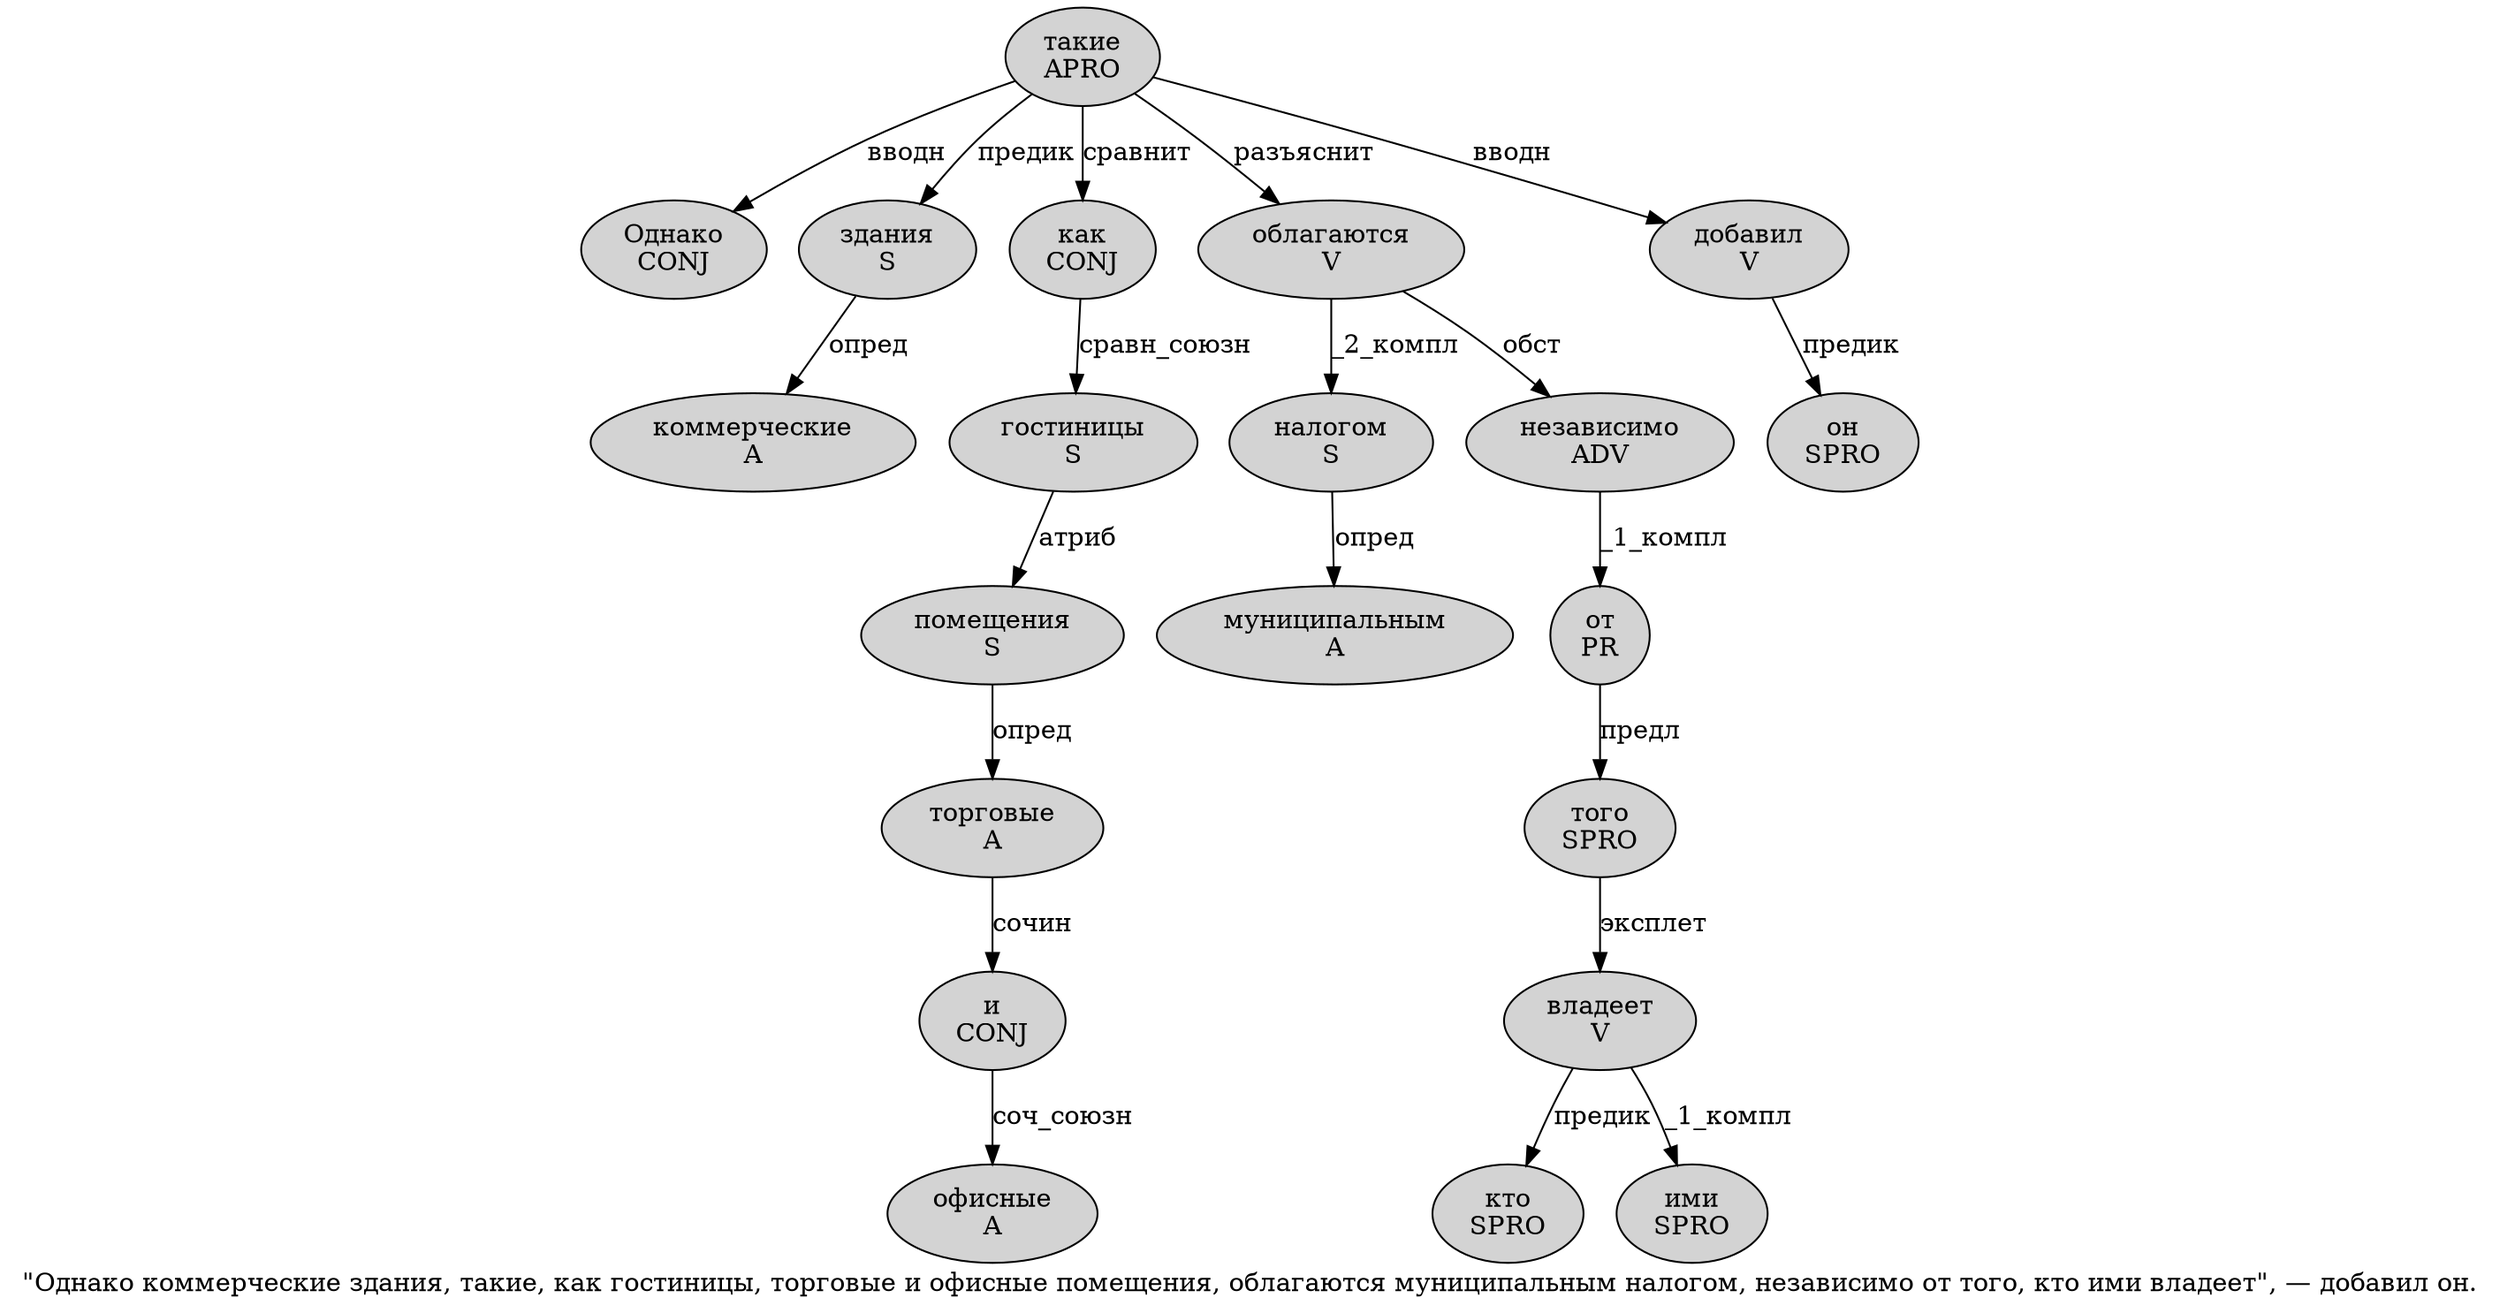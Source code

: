 digraph SENTENCE_1123 {
	graph [label="\"Однако коммерческие здания, такие, как гостиницы, торговые и офисные помещения, облагаются муниципальным налогом, независимо от того, кто ими владеет\", — добавил он."]
	node [style=filled]
		1 [label="Однако
CONJ" color="" fillcolor=lightgray penwidth=1 shape=ellipse]
		2 [label="коммерческие
A" color="" fillcolor=lightgray penwidth=1 shape=ellipse]
		3 [label="здания
S" color="" fillcolor=lightgray penwidth=1 shape=ellipse]
		5 [label="такие
APRO" color="" fillcolor=lightgray penwidth=1 shape=ellipse]
		7 [label="как
CONJ" color="" fillcolor=lightgray penwidth=1 shape=ellipse]
		8 [label="гостиницы
S" color="" fillcolor=lightgray penwidth=1 shape=ellipse]
		10 [label="торговые
A" color="" fillcolor=lightgray penwidth=1 shape=ellipse]
		11 [label="и
CONJ" color="" fillcolor=lightgray penwidth=1 shape=ellipse]
		12 [label="офисные
A" color="" fillcolor=lightgray penwidth=1 shape=ellipse]
		13 [label="помещения
S" color="" fillcolor=lightgray penwidth=1 shape=ellipse]
		15 [label="облагаются
V" color="" fillcolor=lightgray penwidth=1 shape=ellipse]
		16 [label="муниципальным
A" color="" fillcolor=lightgray penwidth=1 shape=ellipse]
		17 [label="налогом
S" color="" fillcolor=lightgray penwidth=1 shape=ellipse]
		19 [label="независимо
ADV" color="" fillcolor=lightgray penwidth=1 shape=ellipse]
		20 [label="от
PR" color="" fillcolor=lightgray penwidth=1 shape=ellipse]
		21 [label="того
SPRO" color="" fillcolor=lightgray penwidth=1 shape=ellipse]
		23 [label="кто
SPRO" color="" fillcolor=lightgray penwidth=1 shape=ellipse]
		24 [label="ими
SPRO" color="" fillcolor=lightgray penwidth=1 shape=ellipse]
		25 [label="владеет
V" color="" fillcolor=lightgray penwidth=1 shape=ellipse]
		29 [label="добавил
V" color="" fillcolor=lightgray penwidth=1 shape=ellipse]
		30 [label="он
SPRO" color="" fillcolor=lightgray penwidth=1 shape=ellipse]
			21 -> 25 [label="эксплет"]
			3 -> 2 [label="опред"]
			5 -> 1 [label="вводн"]
			5 -> 3 [label="предик"]
			5 -> 7 [label="сравнит"]
			5 -> 15 [label="разъяснит"]
			5 -> 29 [label="вводн"]
			11 -> 12 [label="соч_союзн"]
			8 -> 13 [label="атриб"]
			25 -> 23 [label="предик"]
			25 -> 24 [label="_1_компл"]
			17 -> 16 [label="опред"]
			15 -> 17 [label="_2_компл"]
			15 -> 19 [label="обст"]
			10 -> 11 [label="сочин"]
			19 -> 20 [label="_1_компл"]
			20 -> 21 [label="предл"]
			7 -> 8 [label="сравн_союзн"]
			29 -> 30 [label="предик"]
			13 -> 10 [label="опред"]
}